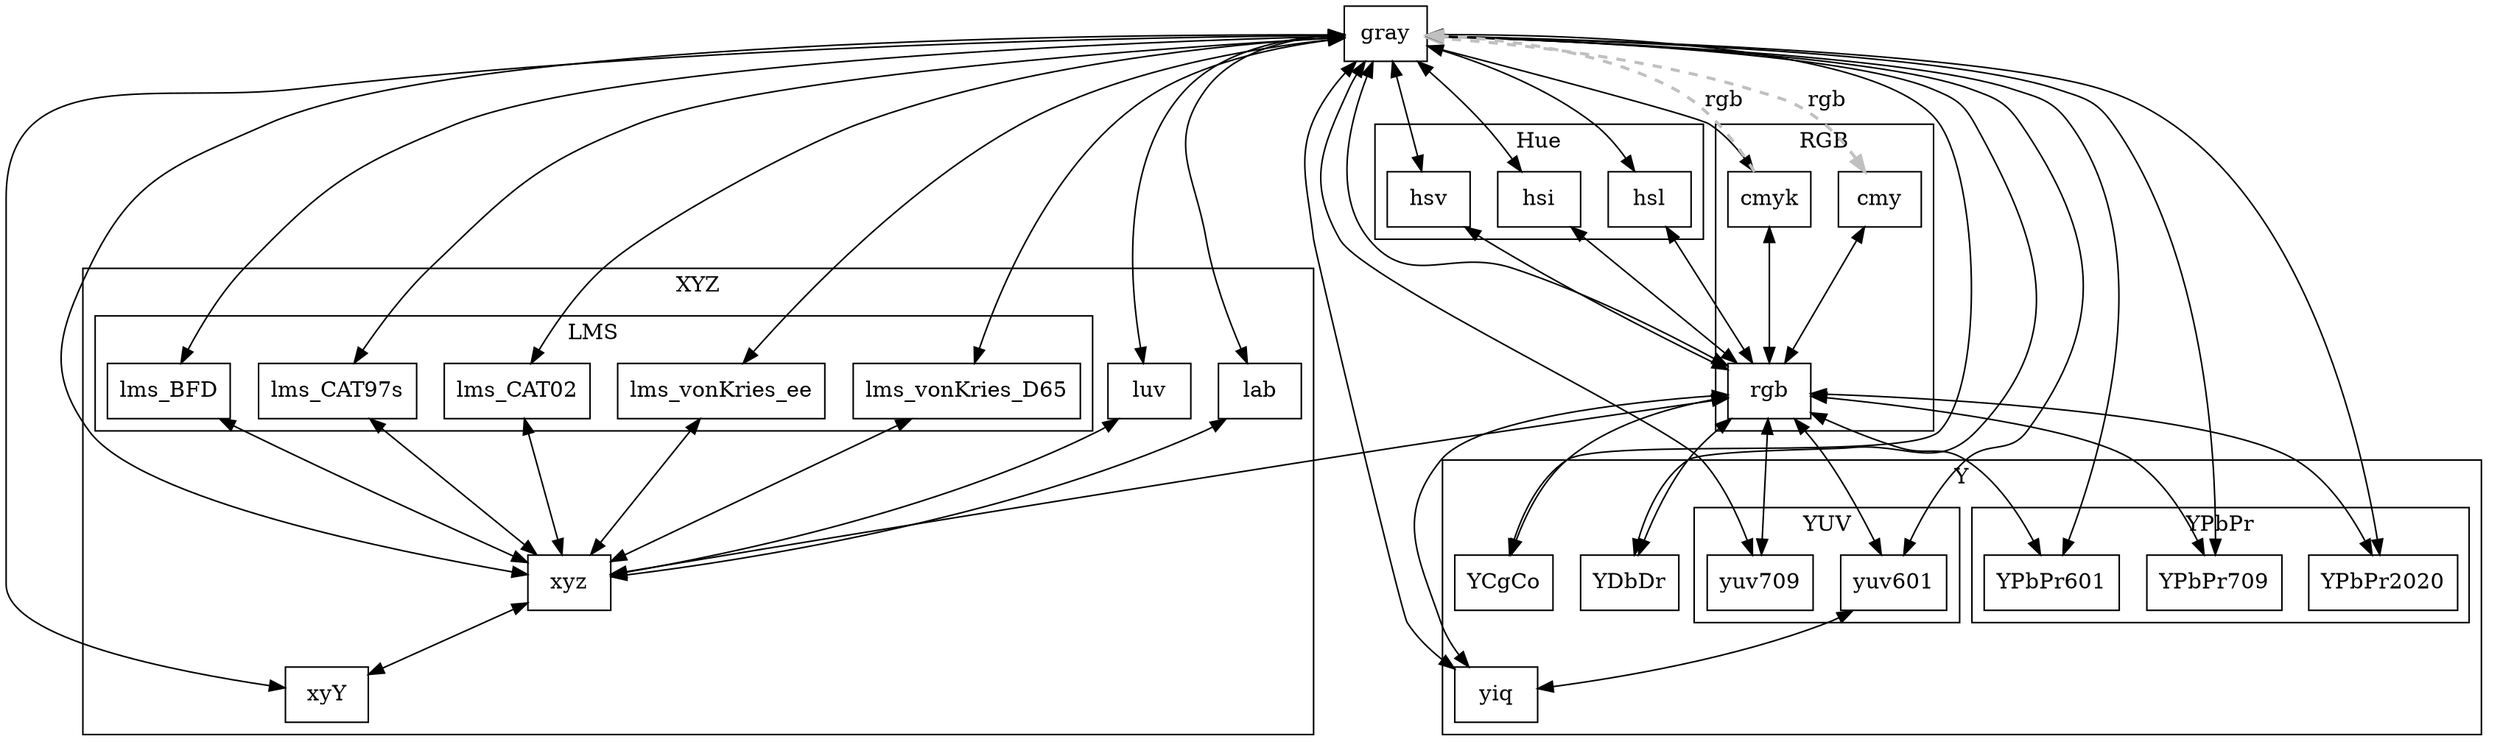 digraph color_conversion {
	node [ shape ="box" ];
	//gray [ color=gray, penwidth = 5 ];
	//rgb [ style=striped , fillcolor="red:green:blue" ];

	cmy  -> gray [ label = "rgb", style=dashed, color=gray, penwidth = 2, dir=both ];
	cmy  -> rgb  [ label = "", dir=both  ];

	cmyk -> gray[ label = "rgb", style=dashed, color=gray, penwidth = 2, dir=forward ];
	cmyk -> rgb [ label = "", dir=both ];

	gray -> cmyk [ label = "", dir=forward  ];
	//gray -> hbw   [ label = "", dir=both  ];
	gray -> hsi   [ label = "", dir=both ];
	gray -> hsl   [ label = "", dir=both ];
	gray -> hsv   [ label = "", dir=both  ];
	gray -> lab   [ label = "", dir=both ];
	gray -> rgb   [ label = "", dir=both ];
	gray -> xyz   [ label = "", dir=both ];
	gray -> YCgCo [ label = "", dir=both ];
	gray -> YDbDr [ label = "", dir=both ];
	gray -> yiq   [ label = "", dir=both ];
	gray -> YPbPr601  [ label = "", dir=both ];
	gray -> YPbPr709  [ label = "", dir=both ];
	gray -> YPbPr2020 [ label = "", dir=both ];
	gray -> yuv601   [ label = "", dir=both ];
	gray -> yuv709   [ label = "", dir=both ];

	gray -> lms_vonKries_ee   [ label = "", dir=both ];
	gray -> lms_vonKries_D65   [ label = "", dir=both ];
	gray -> lms_BFD   [ label = "", dir=both ];
	gray -> lms_CAT97s   [ label = "", dir=both ];
	gray -> lms_CAT02   [ label = "", dir=both ];
	gray -> luv   [ label = "", dir=both ];
	gray -> xyY   [ label = "", dir=both ];

	//hbw  -> hsv[ label = "", dir=both ];

	hsi  -> rgb [ label = "", dir=both ];

	hsl  -> rgb [ label = "", dir=both ];

	hsv  -> rgb [ label = "", dir=both ];

	lab -> xyz [ label = "", dir=both ];
	lms_vonKries_ee -> xyz[ label = "", dir=both ];
	lms_vonKries_D65 -> xyz[ label = "", dir=both ];
	lms_BFD  -> xyz[ label = "", dir=both ];
	lms_CAT97s -> xyz[ label = "", dir=both ];
	lms_CAT02  -> xyz[ label = "", dir=both ];
	luv -> xyz [ label = "", dir=both ];

	rgb -> xyz   [ label = "", dir=both ];
	rgb -> YCgCo [ label = "", dir=both ];
	rgb -> YDbDr [ label = "", dir=both ];
	rgb -> yiq   [ label = "", dir=both ];
	rgb -> YPbPr601  [ label = "", dir=both ];
	rgb -> YPbPr709  [ label = "", dir=both ];
	rgb -> YPbPr2020 [ label = "", dir=both ];
	rgb -> yuv601[ label = "", dir=both ];
	rgb -> yuv709[ label = "", dir=both ];

	//xyz -> Hunter  [ label = "", dir=both ];
	xyz -> xyY     [ label = "", dir=both ];
	//lab -> LCHab   [ label = "", dir=both ];
	//Luv -> LCHub   [ label = "", dir=both ];

	//yuv -> yuv   [ label = "", dir=both ];

	yuv601 -> yiq   [ label = "", dir=both ];

	subgraph cluster_hue
	{
		label = "Hue";
		//node [ ] hbw;
		node [ ] hsi;
		node [ ] hsl;
		node [ ] hsv;
	}

	subgraph cluster_Y
	{
		label = "Y";
		node [ ] YCgCo;
		node [ ] YDbDr;
		node [ ] yiq  ;
		node [ ] YPbPr601 ;
		node [ ] YPbPr709 ;
		node [ ] YPbPr2020;
		node [ ] yuv601;
		node [ ] yuv709;
		subgraph cluster_yuv
		{
			label = "YUV";
			node [ ] yuv601;
			node [ ] yuv709;
		}
		subgraph cluster_YPbPr
		{
			label = "YPbPr";
			node [ ] YPbPr601 ;
			node [ ] YPbPr709 ;
			node [ ] YPbPr2020;
		}
	}

	subgraph cluster_CIE
	{
		label = "XYZ";
		node [ ] xyz;
		//node [ ] Hunter;
		node [ ] xyY;
		node [ ] lab;
		node [ ] luv;
		subgraph cluster_LMS
		{
			label = "LMS";
			node [ ] lms_vonKries_ee;
			node [ ] lms_vonKries_D65;
			node [ ] lms_BFD;
			node [ ] lms_CAT97s;
			node [ ] lms_CAT02;
		}

		//node [ ] LCHab;
		//node [ ] LCHub;
	}

	subgraph cluster_RGB
	{
		label = "RGB";
		node [ ] cmy;
		node [ ] rgb;
		node [ ] cmyk;
	}


}